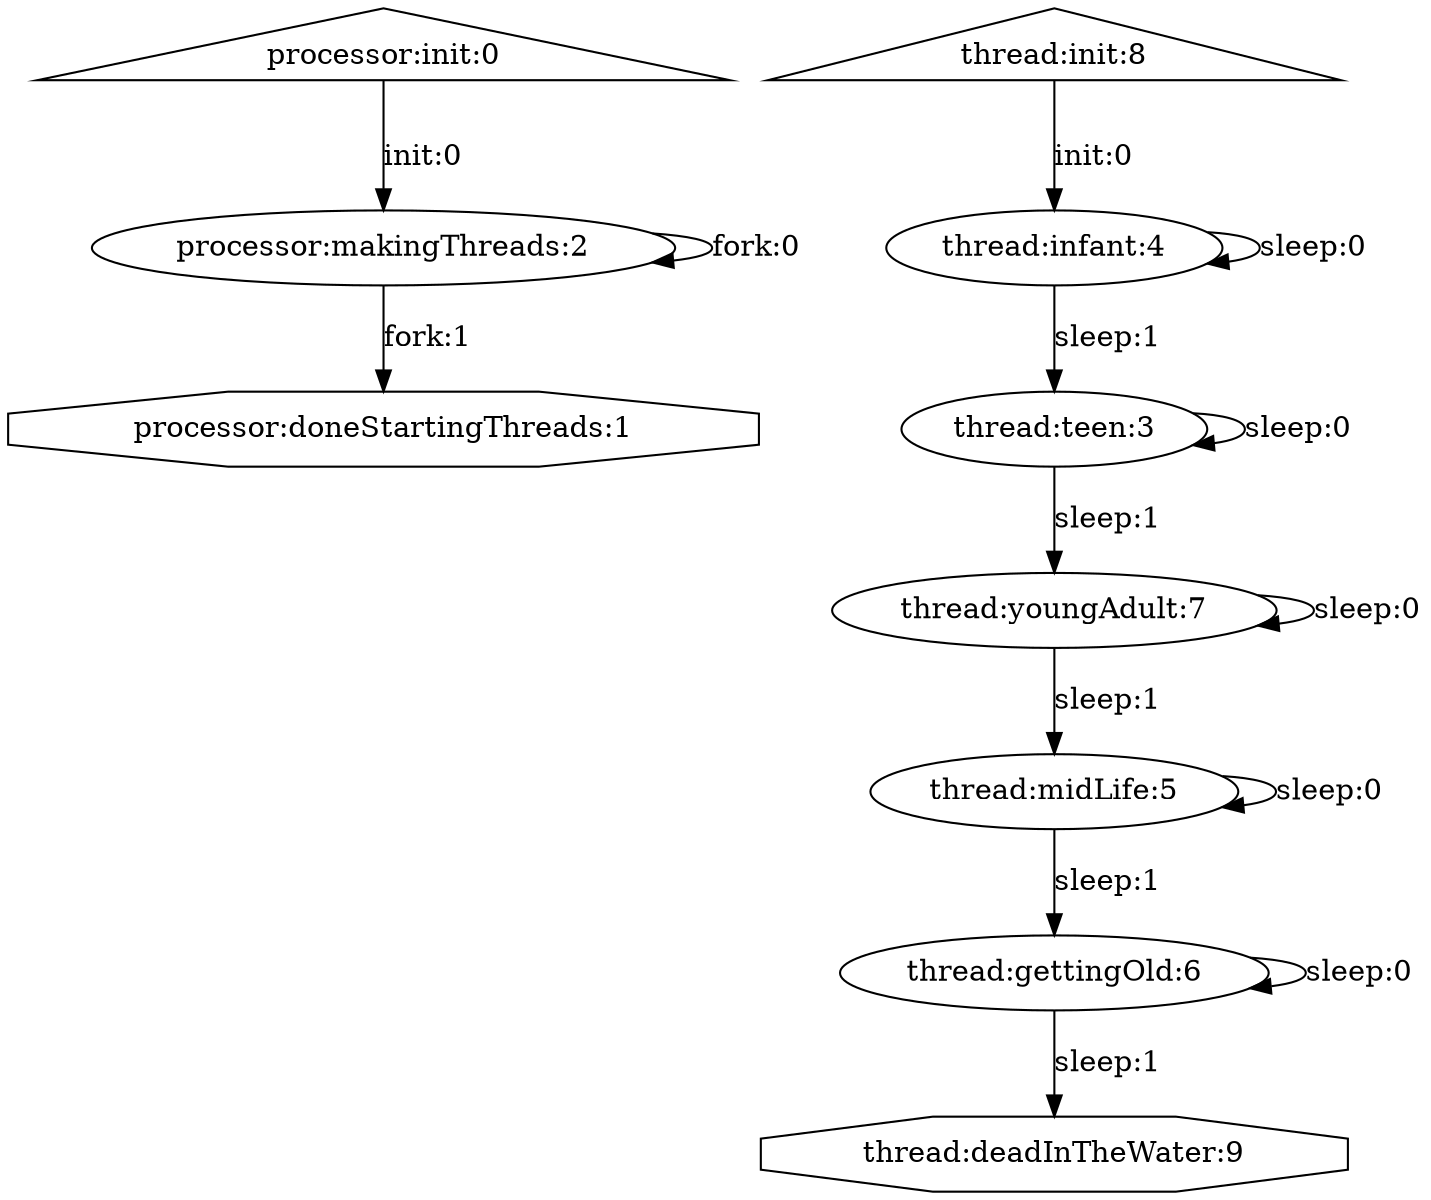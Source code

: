 digraph "Human1STM.dot" {
    subgraph "processor" {
        "processor_init" [shape=triangle, label="processor:init:0"];
        "processor_doneStartingThreads" [shape=octagon, label="processor:doneStartingThreads:1"];
        "processor_makingThreads" [shape=ellipse, label="processor:makingThreads:2"];
        "processor_init" -> "processor_makingThreads" [label = "init:0"];
        "processor_makingThreads" -> "processor_makingThreads" [label = "fork:0"];
        "processor_makingThreads" -> "processor_doneStartingThreads" [label = "fork:1"];
    }
    subgraph "thread" {
        "thread_teen" [shape=ellipse, label="thread:teen:3"];
        "thread_infant" [shape=ellipse, label="thread:infant:4"];
        "thread_midLife" [shape=ellipse, label="thread:midLife:5"];
        "thread_gettingOld" [shape=ellipse, label="thread:gettingOld:6"];
        "thread_youngAdult" [shape=ellipse, label="thread:youngAdult:7"];
        "thread_init" [shape=triangle, label="thread:init:8"];
        "thread_deadInTheWater" [shape=octagon, label="thread:deadInTheWater:9"];
        "thread_teen" -> "thread_teen" [label = "sleep:0"];
        "thread_teen" -> "thread_youngAdult" [label = "sleep:1"];
        "thread_infant" -> "thread_infant" [label = "sleep:0"];
        "thread_infant" -> "thread_teen" [label = "sleep:1"];
        "thread_midLife" -> "thread_midLife" [label = "sleep:0"];
        "thread_midLife" -> "thread_gettingOld" [label = "sleep:1"];
        "thread_gettingOld" -> "thread_gettingOld" [label = "sleep:0"];
        "thread_gettingOld" -> "thread_deadInTheWater" [label = "sleep:1"];
        "thread_youngAdult" -> "thread_youngAdult" [label = "sleep:0"];
        "thread_youngAdult" -> "thread_midLife" [label = "sleep:1"];
        "thread_init" -> "thread_infant" [label = "init:0"];
    }
}
